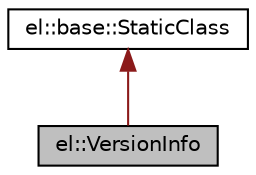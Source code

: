 digraph "el::VersionInfo"
{
  edge [fontname="Helvetica",fontsize="10",labelfontname="Helvetica",labelfontsize="10"];
  node [fontname="Helvetica",fontsize="10",shape=record];
  Node1 [label="el::VersionInfo",height=0.2,width=0.4,color="black", fillcolor="grey75", style="filled", fontcolor="black"];
  Node2 -> Node1 [dir="back",color="firebrick4",fontsize="10",style="solid",fontname="Helvetica"];
  Node2 [label="el::base::StaticClass",height=0.2,width=0.4,color="black", fillcolor="white", style="filled",URL="$df/d5d/a00084.html",tooltip="Internal helper class that makes all default constructors private. "];
}
